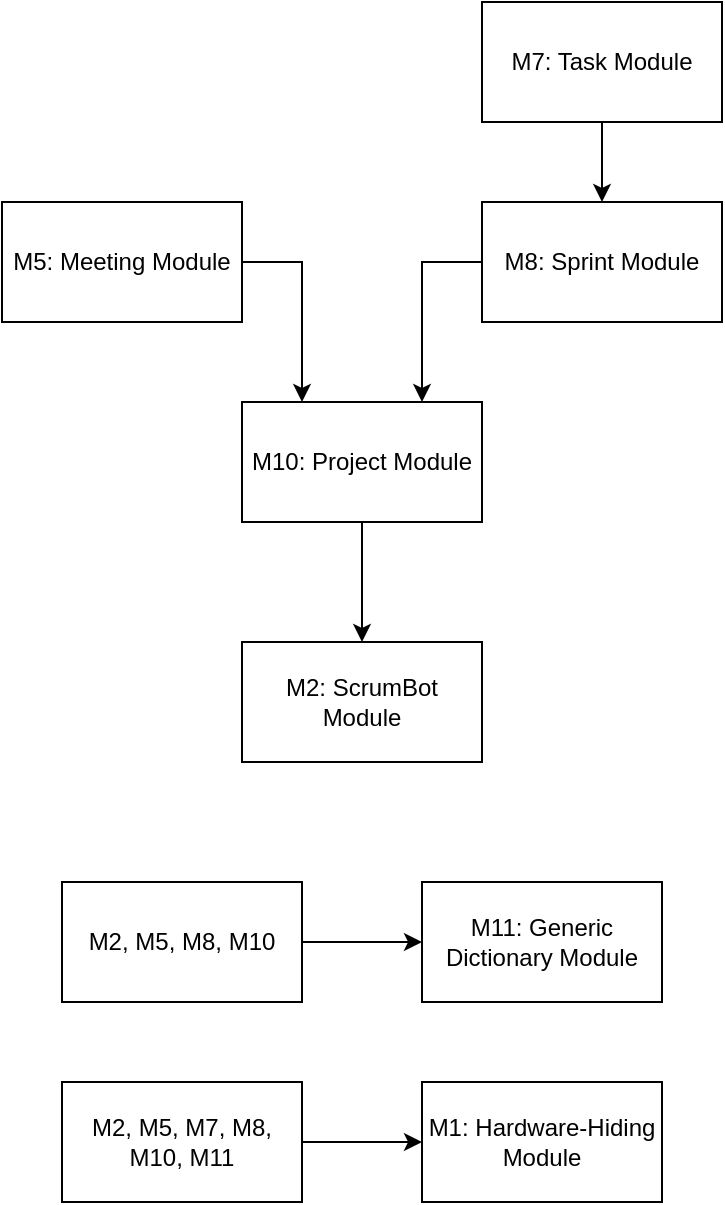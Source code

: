 <mxfile version="12.9.3" type="device"><diagram id="JvIwWZjY6AFmAYTMwqoB" name="Page-1"><mxGraphModel dx="1172" dy="816" grid="1" gridSize="10" guides="1" tooltips="1" connect="1" arrows="1" fold="1" page="1" pageScale="1" pageWidth="850" pageHeight="1100" math="0" shadow="0"><root><mxCell id="0"/><mxCell id="1" parent="0"/><mxCell id="_TSyXn81zPX4iBk5bJWD-4" value="M1: Hardware-Hiding Module" style="rounded=0;whiteSpace=wrap;html=1;" parent="1" vertex="1"><mxGeometry x="455" y="860" width="120" height="60" as="geometry"/></mxCell><mxCell id="zqgtVAMBhGzuIfDOi_Dh-3" value="" style="endArrow=classic;html=1;entryX=0;entryY=0.5;entryDx=0;entryDy=0;exitX=1;exitY=0.5;exitDx=0;exitDy=0;" parent="1" source="zqgtVAMBhGzuIfDOi_Dh-5" target="_TSyXn81zPX4iBk5bJWD-4" edge="1"><mxGeometry width="50" height="50" relative="1" as="geometry"><mxPoint x="395" y="890" as="sourcePoint"/><mxPoint x="445" y="910" as="targetPoint"/></mxGeometry></mxCell><mxCell id="zqgtVAMBhGzuIfDOi_Dh-5" value="M2, M5, M7, M8, M10, M11" style="rounded=0;whiteSpace=wrap;html=1;" parent="1" vertex="1"><mxGeometry x="275" y="860" width="120" height="60" as="geometry"/></mxCell><mxCell id="zqgtVAMBhGzuIfDOi_Dh-8" value="&lt;span style=&quot;white-space: normal&quot;&gt;M2: ScrumBot Module&lt;/span&gt;" style="rounded=0;whiteSpace=wrap;html=1;" parent="1" vertex="1"><mxGeometry x="365" y="640" width="120" height="60" as="geometry"/></mxCell><mxCell id="zqgtVAMBhGzuIfDOi_Dh-14" value="M10: Project Module" style="rounded=0;whiteSpace=wrap;html=1;" parent="1" vertex="1"><mxGeometry x="365" y="520" width="120" height="60" as="geometry"/></mxCell><mxCell id="RTxMnnV5FUIDX-vB4fqa-1" value="" style="endArrow=classic;html=1;exitX=0.5;exitY=1;exitDx=0;exitDy=0;entryX=0.5;entryY=0;entryDx=0;entryDy=0;" parent="1" source="zqgtVAMBhGzuIfDOi_Dh-14" target="zqgtVAMBhGzuIfDOi_Dh-8" edge="1"><mxGeometry width="50" height="50" relative="1" as="geometry"><mxPoint x="140" y="640" as="sourcePoint"/><mxPoint x="190" y="590" as="targetPoint"/></mxGeometry></mxCell><mxCell id="RTxMnnV5FUIDX-vB4fqa-2" value="M5: Meeting Module" style="rounded=0;whiteSpace=wrap;html=1;" parent="1" vertex="1"><mxGeometry x="245" y="420" width="120" height="60" as="geometry"/></mxCell><mxCell id="RTxMnnV5FUIDX-vB4fqa-3" value="M8: Sprint Module" style="rounded=0;whiteSpace=wrap;html=1;" parent="1" vertex="1"><mxGeometry x="485" y="420" width="120" height="60" as="geometry"/></mxCell><mxCell id="RTxMnnV5FUIDX-vB4fqa-4" value="" style="endArrow=classic;html=1;exitX=1;exitY=0.5;exitDx=0;exitDy=0;entryX=0.25;entryY=0;entryDx=0;entryDy=0;rounded=0;" parent="1" source="RTxMnnV5FUIDX-vB4fqa-2" target="zqgtVAMBhGzuIfDOi_Dh-14" edge="1"><mxGeometry width="50" height="50" relative="1" as="geometry"><mxPoint x="90" y="600" as="sourcePoint"/><mxPoint x="140" y="550" as="targetPoint"/><Array as="points"><mxPoint x="395" y="450"/></Array></mxGeometry></mxCell><mxCell id="RTxMnnV5FUIDX-vB4fqa-5" value="" style="endArrow=classic;html=1;entryX=0.75;entryY=0;entryDx=0;entryDy=0;exitX=0;exitY=0.5;exitDx=0;exitDy=0;rounded=0;" parent="1" source="RTxMnnV5FUIDX-vB4fqa-3" target="zqgtVAMBhGzuIfDOi_Dh-14" edge="1"><mxGeometry width="50" height="50" relative="1" as="geometry"><mxPoint x="120" y="600" as="sourcePoint"/><mxPoint x="170" y="550" as="targetPoint"/><Array as="points"><mxPoint x="455" y="450"/></Array></mxGeometry></mxCell><mxCell id="RTxMnnV5FUIDX-vB4fqa-6" value="M7: Task&amp;nbsp;Module" style="rounded=0;whiteSpace=wrap;html=1;" parent="1" vertex="1"><mxGeometry x="485" y="320" width="120" height="60" as="geometry"/></mxCell><mxCell id="RTxMnnV5FUIDX-vB4fqa-7" value="" style="endArrow=classic;html=1;exitX=0.5;exitY=1;exitDx=0;exitDy=0;entryX=0.5;entryY=0;entryDx=0;entryDy=0;" parent="1" source="RTxMnnV5FUIDX-vB4fqa-6" target="RTxMnnV5FUIDX-vB4fqa-3" edge="1"><mxGeometry width="50" height="50" relative="1" as="geometry"><mxPoint x="630" y="550" as="sourcePoint"/><mxPoint x="680" y="500" as="targetPoint"/></mxGeometry></mxCell><mxCell id="RTxMnnV5FUIDX-vB4fqa-8" value="M11: Generic Dictionary Module" style="rounded=0;whiteSpace=wrap;html=1;" parent="1" vertex="1"><mxGeometry x="455" y="760" width="120" height="60" as="geometry"/></mxCell><mxCell id="RTxMnnV5FUIDX-vB4fqa-9" value="" style="endArrow=classic;html=1;entryX=0;entryY=0.5;entryDx=0;entryDy=0;exitX=1;exitY=0.5;exitDx=0;exitDy=0;" parent="1" source="RTxMnnV5FUIDX-vB4fqa-10" target="RTxMnnV5FUIDX-vB4fqa-8" edge="1"><mxGeometry width="50" height="50" relative="1" as="geometry"><mxPoint x="395" y="790" as="sourcePoint"/><mxPoint x="445" y="810" as="targetPoint"/></mxGeometry></mxCell><mxCell id="RTxMnnV5FUIDX-vB4fqa-10" value="M2, M5, M8, M10" style="rounded=0;whiteSpace=wrap;html=1;" parent="1" vertex="1"><mxGeometry x="275" y="760" width="120" height="60" as="geometry"/></mxCell></root></mxGraphModel></diagram></mxfile>